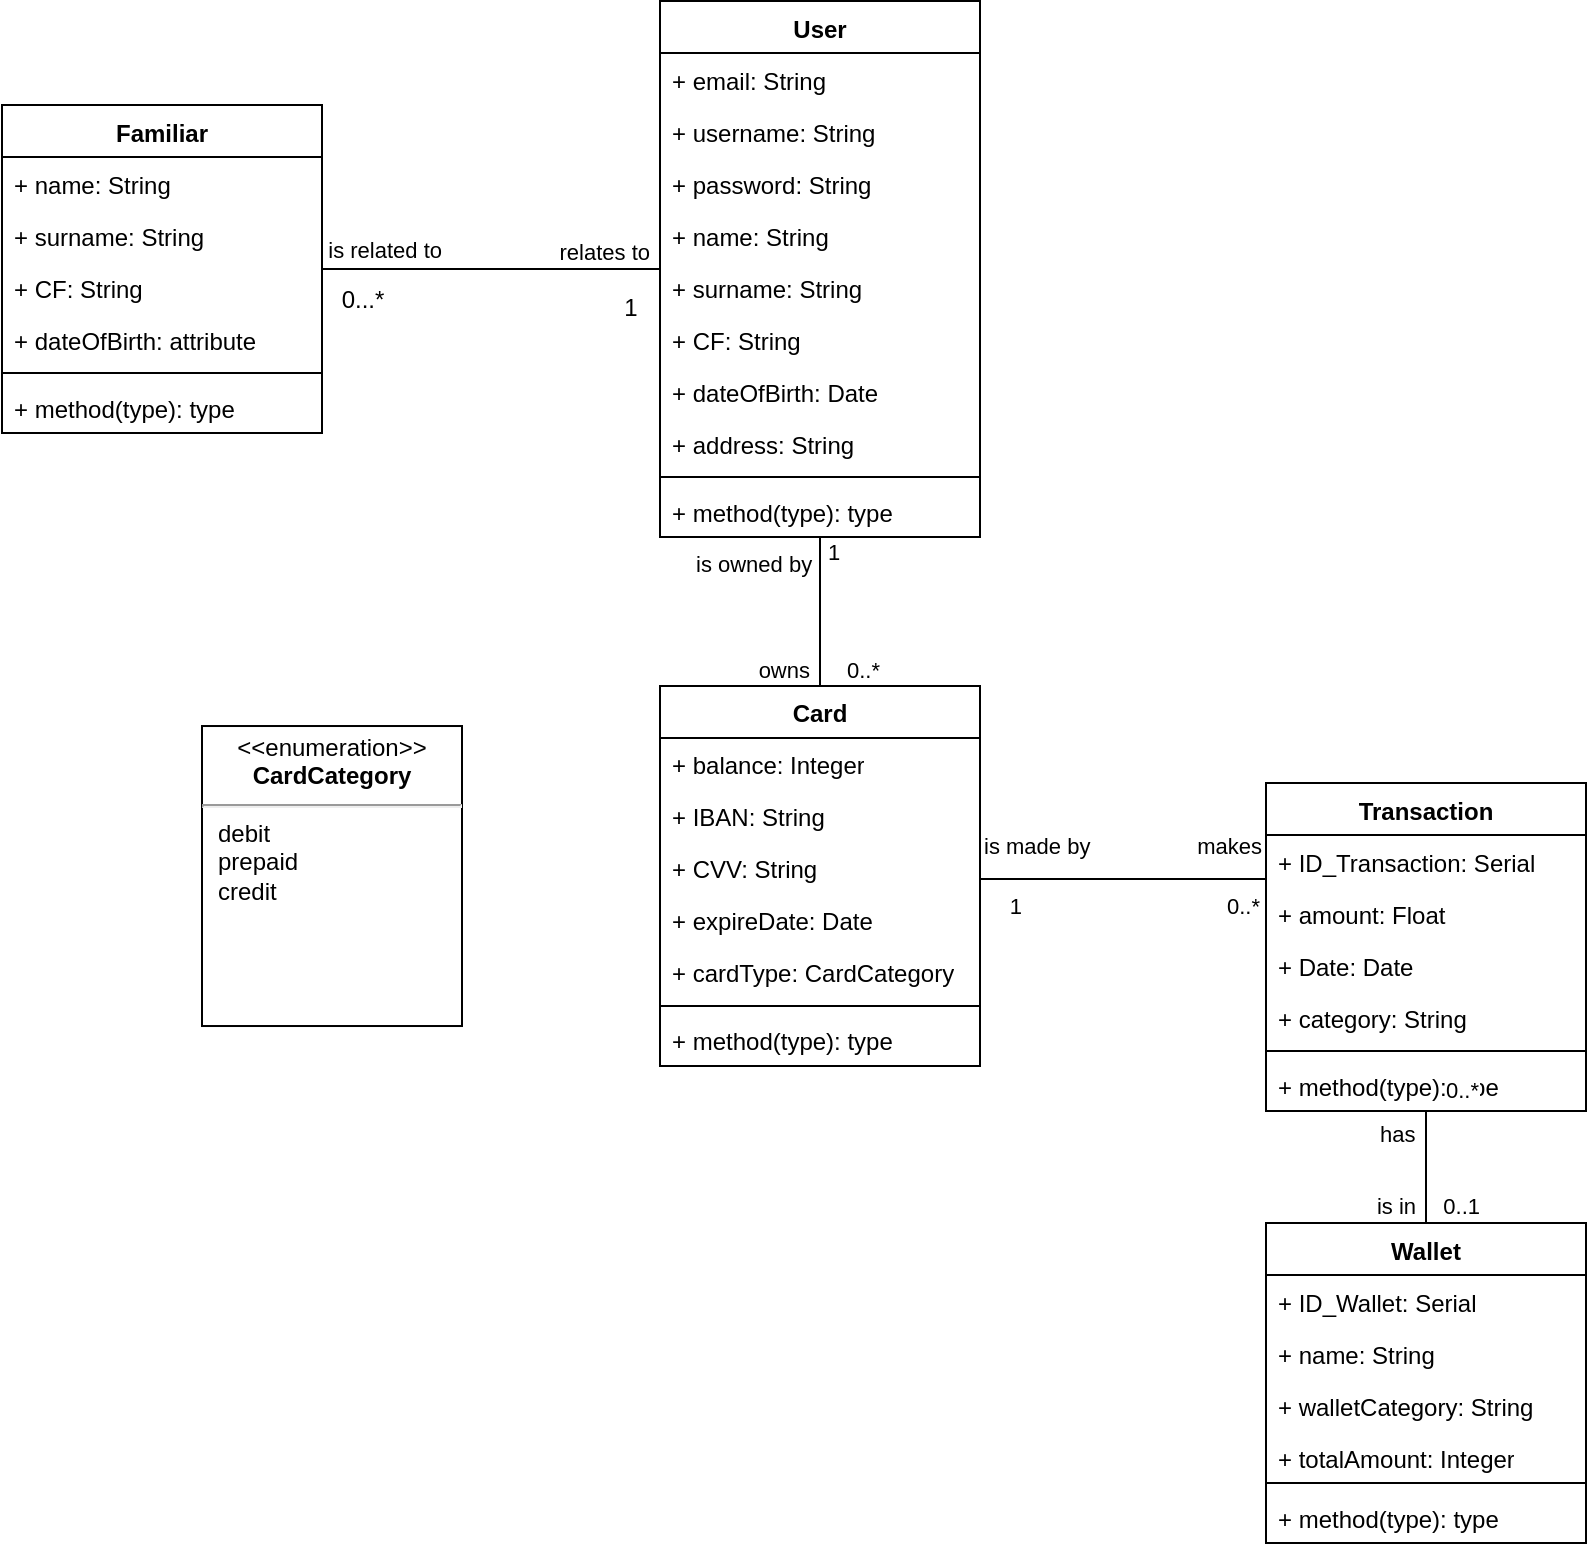 <mxfile version="21.7.5" type="device">
  <diagram name="Pagina-1" id="V5ksIkCfvQu8_VufCoOh">
    <mxGraphModel dx="1434" dy="776" grid="1" gridSize="10" guides="1" tooltips="1" connect="1" arrows="1" fold="1" page="1" pageScale="1" pageWidth="827" pageHeight="1169" math="0" shadow="0">
      <root>
        <mxCell id="0" />
        <mxCell id="1" parent="0" />
        <mxCell id="AAI7ieODE616iLDU9Tso-7" value="User" style="swimlane;fontStyle=1;align=center;verticalAlign=top;childLayout=stackLayout;horizontal=1;startSize=26;horizontalStack=0;resizeParent=1;resizeParentMax=0;resizeLast=0;collapsible=1;marginBottom=0;whiteSpace=wrap;html=1;" parent="1" vertex="1">
          <mxGeometry x="347" y="17.5" width="160" height="268" as="geometry" />
        </mxCell>
        <mxCell id="AAI7ieODE616iLDU9Tso-8" value="+ email: String" style="text;strokeColor=none;fillColor=none;align=left;verticalAlign=top;spacingLeft=4;spacingRight=4;overflow=hidden;rotatable=0;points=[[0,0.5],[1,0.5]];portConstraint=eastwest;whiteSpace=wrap;html=1;" parent="AAI7ieODE616iLDU9Tso-7" vertex="1">
          <mxGeometry y="26" width="160" height="26" as="geometry" />
        </mxCell>
        <mxCell id="AAI7ieODE616iLDU9Tso-9" value="+ username: String" style="text;strokeColor=none;fillColor=none;align=left;verticalAlign=top;spacingLeft=4;spacingRight=4;overflow=hidden;rotatable=0;points=[[0,0.5],[1,0.5]];portConstraint=eastwest;whiteSpace=wrap;html=1;" parent="AAI7ieODE616iLDU9Tso-7" vertex="1">
          <mxGeometry y="52" width="160" height="26" as="geometry" />
        </mxCell>
        <mxCell id="6165F84c6iQaIdrEvMM1-33" value="+ password: String" style="text;strokeColor=none;fillColor=none;align=left;verticalAlign=top;spacingLeft=4;spacingRight=4;overflow=hidden;rotatable=0;points=[[0,0.5],[1,0.5]];portConstraint=eastwest;whiteSpace=wrap;html=1;" parent="AAI7ieODE616iLDU9Tso-7" vertex="1">
          <mxGeometry y="78" width="160" height="26" as="geometry" />
        </mxCell>
        <mxCell id="AAI7ieODE616iLDU9Tso-10" value="+ name: String" style="text;strokeColor=none;fillColor=none;align=left;verticalAlign=top;spacingLeft=4;spacingRight=4;overflow=hidden;rotatable=0;points=[[0,0.5],[1,0.5]];portConstraint=eastwest;whiteSpace=wrap;html=1;" parent="AAI7ieODE616iLDU9Tso-7" vertex="1">
          <mxGeometry y="104" width="160" height="26" as="geometry" />
        </mxCell>
        <mxCell id="6165F84c6iQaIdrEvMM1-35" value="+ surname: String" style="text;strokeColor=none;fillColor=none;align=left;verticalAlign=top;spacingLeft=4;spacingRight=4;overflow=hidden;rotatable=0;points=[[0,0.5],[1,0.5]];portConstraint=eastwest;whiteSpace=wrap;html=1;" parent="AAI7ieODE616iLDU9Tso-7" vertex="1">
          <mxGeometry y="130" width="160" height="26" as="geometry" />
        </mxCell>
        <mxCell id="6165F84c6iQaIdrEvMM1-34" value="+ CF: String" style="text;strokeColor=none;fillColor=none;align=left;verticalAlign=top;spacingLeft=4;spacingRight=4;overflow=hidden;rotatable=0;points=[[0,0.5],[1,0.5]];portConstraint=eastwest;whiteSpace=wrap;html=1;" parent="AAI7ieODE616iLDU9Tso-7" vertex="1">
          <mxGeometry y="156" width="160" height="26" as="geometry" />
        </mxCell>
        <mxCell id="6165F84c6iQaIdrEvMM1-36" value="+ dateOfBirth: Date" style="text;strokeColor=none;fillColor=none;align=left;verticalAlign=top;spacingLeft=4;spacingRight=4;overflow=hidden;rotatable=0;points=[[0,0.5],[1,0.5]];portConstraint=eastwest;whiteSpace=wrap;html=1;" parent="AAI7ieODE616iLDU9Tso-7" vertex="1">
          <mxGeometry y="182" width="160" height="26" as="geometry" />
        </mxCell>
        <mxCell id="8VPhBkoybrt3t88Yf6Nc-1" value="+ address: String" style="text;strokeColor=none;fillColor=none;align=left;verticalAlign=top;spacingLeft=4;spacingRight=4;overflow=hidden;rotatable=0;points=[[0,0.5],[1,0.5]];portConstraint=eastwest;whiteSpace=wrap;html=1;" parent="AAI7ieODE616iLDU9Tso-7" vertex="1">
          <mxGeometry y="208" width="160" height="26" as="geometry" />
        </mxCell>
        <mxCell id="AAI7ieODE616iLDU9Tso-11" value="" style="line;strokeWidth=1;fillColor=none;align=left;verticalAlign=middle;spacingTop=-1;spacingLeft=3;spacingRight=3;rotatable=0;labelPosition=right;points=[];portConstraint=eastwest;strokeColor=inherit;" parent="AAI7ieODE616iLDU9Tso-7" vertex="1">
          <mxGeometry y="234" width="160" height="8" as="geometry" />
        </mxCell>
        <mxCell id="AAI7ieODE616iLDU9Tso-12" value="+ method(type): type" style="text;strokeColor=none;fillColor=none;align=left;verticalAlign=top;spacingLeft=4;spacingRight=4;overflow=hidden;rotatable=0;points=[[0,0.5],[1,0.5]];portConstraint=eastwest;whiteSpace=wrap;html=1;" parent="AAI7ieODE616iLDU9Tso-7" vertex="1">
          <mxGeometry y="242" width="160" height="26" as="geometry" />
        </mxCell>
        <mxCell id="AAI7ieODE616iLDU9Tso-13" value="Card" style="swimlane;fontStyle=1;align=center;verticalAlign=top;childLayout=stackLayout;horizontal=1;startSize=26;horizontalStack=0;resizeParent=1;resizeParentMax=0;resizeLast=0;collapsible=1;marginBottom=0;whiteSpace=wrap;html=1;" parent="1" vertex="1">
          <mxGeometry x="347" y="360.01" width="160" height="190" as="geometry">
            <mxRectangle x="334" y="480" width="70" height="30" as="alternateBounds" />
          </mxGeometry>
        </mxCell>
        <mxCell id="EGEKE53pseGuUhWctbH0-1" value="+ balance: Integer" style="text;strokeColor=none;fillColor=none;align=left;verticalAlign=top;spacingLeft=4;spacingRight=4;overflow=hidden;rotatable=0;points=[[0,0.5],[1,0.5]];portConstraint=eastwest;whiteSpace=wrap;html=1;" parent="AAI7ieODE616iLDU9Tso-13" vertex="1">
          <mxGeometry y="26" width="160" height="26" as="geometry" />
        </mxCell>
        <mxCell id="AAI7ieODE616iLDU9Tso-15" value="+ IBAN: String" style="text;strokeColor=none;fillColor=none;align=left;verticalAlign=top;spacingLeft=4;spacingRight=4;overflow=hidden;rotatable=0;points=[[0,0.5],[1,0.5]];portConstraint=eastwest;whiteSpace=wrap;html=1;" parent="AAI7ieODE616iLDU9Tso-13" vertex="1">
          <mxGeometry y="52" width="160" height="26" as="geometry" />
        </mxCell>
        <mxCell id="AAI7ieODE616iLDU9Tso-20" value="+ CVV: String" style="text;strokeColor=none;fillColor=none;align=left;verticalAlign=top;spacingLeft=4;spacingRight=4;overflow=hidden;rotatable=0;points=[[0,0.5],[1,0.5]];portConstraint=eastwest;whiteSpace=wrap;html=1;" parent="AAI7ieODE616iLDU9Tso-13" vertex="1">
          <mxGeometry y="78" width="160" height="26" as="geometry" />
        </mxCell>
        <mxCell id="AAI7ieODE616iLDU9Tso-21" value="+ expireDate: Date" style="text;strokeColor=none;fillColor=none;align=left;verticalAlign=top;spacingLeft=4;spacingRight=4;overflow=hidden;rotatable=0;points=[[0,0.5],[1,0.5]];portConstraint=eastwest;whiteSpace=wrap;html=1;" parent="AAI7ieODE616iLDU9Tso-13" vertex="1">
          <mxGeometry y="104" width="160" height="26" as="geometry" />
        </mxCell>
        <mxCell id="EGEKE53pseGuUhWctbH0-3" value="+ cardType: CardCategory" style="text;strokeColor=none;fillColor=none;align=left;verticalAlign=top;spacingLeft=4;spacingRight=4;overflow=hidden;rotatable=0;points=[[0,0.5],[1,0.5]];portConstraint=eastwest;whiteSpace=wrap;html=1;" parent="AAI7ieODE616iLDU9Tso-13" vertex="1">
          <mxGeometry y="130" width="160" height="26" as="geometry" />
        </mxCell>
        <mxCell id="AAI7ieODE616iLDU9Tso-17" value="" style="line;strokeWidth=1;fillColor=none;align=left;verticalAlign=middle;spacingTop=-1;spacingLeft=3;spacingRight=3;rotatable=0;labelPosition=right;points=[];portConstraint=eastwest;strokeColor=inherit;" parent="AAI7ieODE616iLDU9Tso-13" vertex="1">
          <mxGeometry y="156" width="160" height="8" as="geometry" />
        </mxCell>
        <mxCell id="AAI7ieODE616iLDU9Tso-18" value="+ method(type): type" style="text;strokeColor=none;fillColor=none;align=left;verticalAlign=top;spacingLeft=4;spacingRight=4;overflow=hidden;rotatable=0;points=[[0,0.5],[1,0.5]];portConstraint=eastwest;whiteSpace=wrap;html=1;" parent="AAI7ieODE616iLDU9Tso-13" vertex="1">
          <mxGeometry y="164" width="160" height="26" as="geometry" />
        </mxCell>
        <mxCell id="AAI7ieODE616iLDU9Tso-22" value="Wallet" style="swimlane;fontStyle=1;align=center;verticalAlign=top;childLayout=stackLayout;horizontal=1;startSize=26;horizontalStack=0;resizeParent=1;resizeParentMax=0;resizeLast=0;collapsible=1;marginBottom=0;whiteSpace=wrap;html=1;" parent="1" vertex="1">
          <mxGeometry x="650" y="628.5" width="160" height="160" as="geometry" />
        </mxCell>
        <mxCell id="AAI7ieODE616iLDU9Tso-23" value="+ ID_Wallet: Serial" style="text;strokeColor=none;fillColor=none;align=left;verticalAlign=top;spacingLeft=4;spacingRight=4;overflow=hidden;rotatable=0;points=[[0,0.5],[1,0.5]];portConstraint=eastwest;whiteSpace=wrap;html=1;" parent="AAI7ieODE616iLDU9Tso-22" vertex="1">
          <mxGeometry y="26" width="160" height="26" as="geometry" />
        </mxCell>
        <mxCell id="kBO4bU-OnewzTs1eCNF8-2" value="+ name: String" style="text;strokeColor=none;fillColor=none;align=left;verticalAlign=top;spacingLeft=4;spacingRight=4;overflow=hidden;rotatable=0;points=[[0,0.5],[1,0.5]];portConstraint=eastwest;whiteSpace=wrap;html=1;" vertex="1" parent="AAI7ieODE616iLDU9Tso-22">
          <mxGeometry y="52" width="160" height="26" as="geometry" />
        </mxCell>
        <mxCell id="AAI7ieODE616iLDU9Tso-24" value="+ walletCategory: String" style="text;strokeColor=none;fillColor=none;align=left;verticalAlign=top;spacingLeft=4;spacingRight=4;overflow=hidden;rotatable=0;points=[[0,0.5],[1,0.5]];portConstraint=eastwest;whiteSpace=wrap;html=1;" parent="AAI7ieODE616iLDU9Tso-22" vertex="1">
          <mxGeometry y="78" width="160" height="26" as="geometry" />
        </mxCell>
        <mxCell id="AAI7ieODE616iLDU9Tso-25" value="+ totalAmount: Integer" style="text;strokeColor=none;fillColor=none;align=left;verticalAlign=top;spacingLeft=4;spacingRight=4;overflow=hidden;rotatable=0;points=[[0,0.5],[1,0.5]];portConstraint=eastwest;whiteSpace=wrap;html=1;" parent="AAI7ieODE616iLDU9Tso-22" vertex="1">
          <mxGeometry y="104" width="160" height="22" as="geometry" />
        </mxCell>
        <mxCell id="AAI7ieODE616iLDU9Tso-28" value="" style="line;strokeWidth=1;fillColor=none;align=left;verticalAlign=middle;spacingTop=-1;spacingLeft=3;spacingRight=3;rotatable=0;labelPosition=right;points=[];portConstraint=eastwest;strokeColor=inherit;" parent="AAI7ieODE616iLDU9Tso-22" vertex="1">
          <mxGeometry y="126" width="160" height="8" as="geometry" />
        </mxCell>
        <mxCell id="AAI7ieODE616iLDU9Tso-29" value="+ method(type): type" style="text;strokeColor=none;fillColor=none;align=left;verticalAlign=top;spacingLeft=4;spacingRight=4;overflow=hidden;rotatable=0;points=[[0,0.5],[1,0.5]];portConstraint=eastwest;whiteSpace=wrap;html=1;" parent="AAI7ieODE616iLDU9Tso-22" vertex="1">
          <mxGeometry y="134" width="160" height="26" as="geometry" />
        </mxCell>
        <mxCell id="RBvPQlMyHcQg-AkLouZK-31" value="Transaction" style="swimlane;fontStyle=1;align=center;verticalAlign=top;childLayout=stackLayout;horizontal=1;startSize=26;horizontalStack=0;resizeParent=1;resizeParentMax=0;resizeLast=0;collapsible=1;marginBottom=0;whiteSpace=wrap;html=1;" parent="1" vertex="1">
          <mxGeometry x="650" y="408.5" width="160" height="164" as="geometry">
            <mxRectangle x="334" y="480" width="70" height="30" as="alternateBounds" />
          </mxGeometry>
        </mxCell>
        <mxCell id="RBvPQlMyHcQg-AkLouZK-32" value="+ ID_Transaction: Serial" style="text;strokeColor=none;fillColor=none;align=left;verticalAlign=top;spacingLeft=4;spacingRight=4;overflow=hidden;rotatable=0;points=[[0,0.5],[1,0.5]];portConstraint=eastwest;whiteSpace=wrap;html=1;" parent="RBvPQlMyHcQg-AkLouZK-31" vertex="1">
          <mxGeometry y="26" width="160" height="26" as="geometry" />
        </mxCell>
        <mxCell id="kBO4bU-OnewzTs1eCNF8-1" value="+ amount: Float" style="text;strokeColor=none;fillColor=none;align=left;verticalAlign=top;spacingLeft=4;spacingRight=4;overflow=hidden;rotatable=0;points=[[0,0.5],[1,0.5]];portConstraint=eastwest;whiteSpace=wrap;html=1;" vertex="1" parent="RBvPQlMyHcQg-AkLouZK-31">
          <mxGeometry y="52" width="160" height="26" as="geometry" />
        </mxCell>
        <mxCell id="RBvPQlMyHcQg-AkLouZK-33" value="+ Date: Date" style="text;strokeColor=none;fillColor=none;align=left;verticalAlign=top;spacingLeft=4;spacingRight=4;overflow=hidden;rotatable=0;points=[[0,0.5],[1,0.5]];portConstraint=eastwest;whiteSpace=wrap;html=1;" parent="RBvPQlMyHcQg-AkLouZK-31" vertex="1">
          <mxGeometry y="78" width="160" height="26" as="geometry" />
        </mxCell>
        <mxCell id="0wrzQk6284Li0RvRmJyz-1" value="+ category: String" style="text;strokeColor=none;fillColor=none;align=left;verticalAlign=top;spacingLeft=4;spacingRight=4;overflow=hidden;rotatable=0;points=[[0,0.5],[1,0.5]];portConstraint=eastwest;whiteSpace=wrap;html=1;" parent="RBvPQlMyHcQg-AkLouZK-31" vertex="1">
          <mxGeometry y="104" width="160" height="26" as="geometry" />
        </mxCell>
        <mxCell id="RBvPQlMyHcQg-AkLouZK-37" value="" style="line;strokeWidth=1;fillColor=none;align=left;verticalAlign=middle;spacingTop=-1;spacingLeft=3;spacingRight=3;rotatable=0;labelPosition=right;points=[];portConstraint=eastwest;strokeColor=inherit;" parent="RBvPQlMyHcQg-AkLouZK-31" vertex="1">
          <mxGeometry y="130" width="160" height="8" as="geometry" />
        </mxCell>
        <mxCell id="RBvPQlMyHcQg-AkLouZK-38" value="+ method(type): type" style="text;strokeColor=none;fillColor=none;align=left;verticalAlign=top;spacingLeft=4;spacingRight=4;overflow=hidden;rotatable=0;points=[[0,0.5],[1,0.5]];portConstraint=eastwest;whiteSpace=wrap;html=1;" parent="RBvPQlMyHcQg-AkLouZK-31" vertex="1">
          <mxGeometry y="138" width="160" height="26" as="geometry" />
        </mxCell>
        <mxCell id="b4oZFLutdMUwWJEWLN6i-5" value="" style="endArrow=none;html=1;edgeStyle=orthogonalEdgeStyle;rounded=0;" parent="1" source="AAI7ieODE616iLDU9Tso-13" target="RBvPQlMyHcQg-AkLouZK-31" edge="1">
          <mxGeometry relative="1" as="geometry">
            <mxPoint x="521" y="610.5" as="sourcePoint" />
            <mxPoint x="578" y="398.5" as="targetPoint" />
            <Array as="points">
              <mxPoint x="548" y="456.5" />
              <mxPoint x="548" y="456.5" />
            </Array>
          </mxGeometry>
        </mxCell>
        <mxCell id="b4oZFLutdMUwWJEWLN6i-6" value="is made by" style="edgeLabel;resizable=0;html=1;align=left;verticalAlign=bottom;" parent="b4oZFLutdMUwWJEWLN6i-5" connectable="0" vertex="1">
          <mxGeometry x="-1" relative="1" as="geometry">
            <mxPoint y="-8" as="offset" />
          </mxGeometry>
        </mxCell>
        <mxCell id="b4oZFLutdMUwWJEWLN6i-7" value="makes" style="edgeLabel;resizable=0;html=1;align=right;verticalAlign=bottom;" parent="b4oZFLutdMUwWJEWLN6i-5" connectable="0" vertex="1">
          <mxGeometry x="1" relative="1" as="geometry">
            <mxPoint x="-2" y="-8" as="offset" />
          </mxGeometry>
        </mxCell>
        <mxCell id="b4oZFLutdMUwWJEWLN6i-8" value="" style="endArrow=none;html=1;edgeStyle=orthogonalEdgeStyle;rounded=0;" parent="1" source="RBvPQlMyHcQg-AkLouZK-31" target="AAI7ieODE616iLDU9Tso-22" edge="1">
          <mxGeometry relative="1" as="geometry">
            <mxPoint x="548" y="568.5" as="sourcePoint" />
            <mxPoint x="679" y="568.5" as="targetPoint" />
          </mxGeometry>
        </mxCell>
        <mxCell id="b4oZFLutdMUwWJEWLN6i-9" value="has" style="edgeLabel;resizable=0;html=1;align=left;verticalAlign=bottom;" parent="b4oZFLutdMUwWJEWLN6i-8" connectable="0" vertex="1">
          <mxGeometry x="-1" relative="1" as="geometry">
            <mxPoint x="-25" y="20" as="offset" />
          </mxGeometry>
        </mxCell>
        <mxCell id="b4oZFLutdMUwWJEWLN6i-10" value="is in" style="edgeLabel;resizable=0;html=1;align=right;verticalAlign=bottom;" parent="b4oZFLutdMUwWJEWLN6i-8" connectable="0" vertex="1">
          <mxGeometry x="1" relative="1" as="geometry">
            <mxPoint x="-5" as="offset" />
          </mxGeometry>
        </mxCell>
        <mxCell id="b4oZFLutdMUwWJEWLN6i-11" value="" style="endArrow=none;html=1;edgeStyle=orthogonalEdgeStyle;rounded=0;" parent="1" source="AAI7ieODE616iLDU9Tso-7" target="AAI7ieODE616iLDU9Tso-13" edge="1">
          <mxGeometry relative="1" as="geometry">
            <mxPoint x="126" y="580" as="sourcePoint" />
            <mxPoint x="257" y="580" as="targetPoint" />
          </mxGeometry>
        </mxCell>
        <mxCell id="b4oZFLutdMUwWJEWLN6i-12" value="is owned by" style="edgeLabel;resizable=0;html=1;align=left;verticalAlign=bottom;" parent="b4oZFLutdMUwWJEWLN6i-11" connectable="0" vertex="1">
          <mxGeometry x="-1" relative="1" as="geometry">
            <mxPoint x="-64" y="22" as="offset" />
          </mxGeometry>
        </mxCell>
        <mxCell id="b4oZFLutdMUwWJEWLN6i-13" value="owns" style="edgeLabel;resizable=0;html=1;align=right;verticalAlign=bottom;" parent="b4oZFLutdMUwWJEWLN6i-11" connectable="0" vertex="1">
          <mxGeometry x="1" relative="1" as="geometry">
            <mxPoint x="-5" as="offset" />
          </mxGeometry>
        </mxCell>
        <mxCell id="b4oZFLutdMUwWJEWLN6i-20" value="0..*" style="edgeLabel;resizable=0;html=1;align=right;verticalAlign=bottom;" parent="1" connectable="0" vertex="1">
          <mxGeometry x="457.0" y="360.005" as="geometry" />
        </mxCell>
        <mxCell id="b4oZFLutdMUwWJEWLN6i-21" value="1" style="edgeLabel;resizable=0;html=1;align=left;verticalAlign=bottom;" parent="1" connectable="0" vertex="1">
          <mxGeometry x="429" y="301.5" as="geometry" />
        </mxCell>
        <mxCell id="b4oZFLutdMUwWJEWLN6i-23" value="0..*" style="edgeLabel;resizable=0;html=1;align=right;verticalAlign=bottom;" parent="1" connectable="0" vertex="1">
          <mxGeometry x="647.0" y="478.5" as="geometry" />
        </mxCell>
        <mxCell id="b4oZFLutdMUwWJEWLN6i-24" value="1" style="edgeLabel;resizable=0;html=1;align=right;verticalAlign=bottom;" parent="1" connectable="0" vertex="1">
          <mxGeometry x="528.0" y="478.5" as="geometry" />
        </mxCell>
        <mxCell id="b4oZFLutdMUwWJEWLN6i-25" value="0..1" style="edgeLabel;resizable=0;html=1;align=right;verticalAlign=bottom;" parent="1" connectable="0" vertex="1">
          <mxGeometry x="757" y="628.5" as="geometry" />
        </mxCell>
        <mxCell id="b4oZFLutdMUwWJEWLN6i-26" value="0..*" style="edgeLabel;resizable=0;html=1;align=left;verticalAlign=bottom;" parent="1" connectable="0" vertex="1">
          <mxGeometry x="738" y="570.0" as="geometry" />
        </mxCell>
        <mxCell id="Z3_dEr4hn-IsiaTJfytB-1" value="Familiar" style="swimlane;fontStyle=1;align=center;verticalAlign=top;childLayout=stackLayout;horizontal=1;startSize=26;horizontalStack=0;resizeParent=1;resizeParentMax=0;resizeLast=0;collapsible=1;marginBottom=0;whiteSpace=wrap;html=1;" parent="1" vertex="1">
          <mxGeometry x="18" y="69.5" width="160" height="164" as="geometry" />
        </mxCell>
        <mxCell id="6165F84c6iQaIdrEvMM1-29" value="+ name: String" style="text;strokeColor=none;fillColor=none;align=left;verticalAlign=top;spacingLeft=4;spacingRight=4;overflow=hidden;rotatable=0;points=[[0,0.5],[1,0.5]];portConstraint=eastwest;whiteSpace=wrap;html=1;" parent="Z3_dEr4hn-IsiaTJfytB-1" vertex="1">
          <mxGeometry y="26" width="160" height="26" as="geometry" />
        </mxCell>
        <mxCell id="6165F84c6iQaIdrEvMM1-30" value="+ surname: String" style="text;strokeColor=none;fillColor=none;align=left;verticalAlign=top;spacingLeft=4;spacingRight=4;overflow=hidden;rotatable=0;points=[[0,0.5],[1,0.5]];portConstraint=eastwest;whiteSpace=wrap;html=1;" parent="Z3_dEr4hn-IsiaTJfytB-1" vertex="1">
          <mxGeometry y="52" width="160" height="26" as="geometry" />
        </mxCell>
        <mxCell id="6165F84c6iQaIdrEvMM1-31" value="+ CF: String" style="text;strokeColor=none;fillColor=none;align=left;verticalAlign=top;spacingLeft=4;spacingRight=4;overflow=hidden;rotatable=0;points=[[0,0.5],[1,0.5]];portConstraint=eastwest;whiteSpace=wrap;html=1;" parent="Z3_dEr4hn-IsiaTJfytB-1" vertex="1">
          <mxGeometry y="78" width="160" height="26" as="geometry" />
        </mxCell>
        <mxCell id="6165F84c6iQaIdrEvMM1-32" value="+ dateOfBirth: attribute" style="text;strokeColor=none;fillColor=none;align=left;verticalAlign=top;spacingLeft=4;spacingRight=4;overflow=hidden;rotatable=0;points=[[0,0.5],[1,0.5]];portConstraint=eastwest;whiteSpace=wrap;html=1;" parent="Z3_dEr4hn-IsiaTJfytB-1" vertex="1">
          <mxGeometry y="104" width="160" height="26" as="geometry" />
        </mxCell>
        <mxCell id="Z3_dEr4hn-IsiaTJfytB-6" value="" style="line;strokeWidth=1;fillColor=none;align=left;verticalAlign=middle;spacingTop=-1;spacingLeft=3;spacingRight=3;rotatable=0;labelPosition=right;points=[];portConstraint=eastwest;strokeColor=inherit;" parent="Z3_dEr4hn-IsiaTJfytB-1" vertex="1">
          <mxGeometry y="130" width="160" height="8" as="geometry" />
        </mxCell>
        <mxCell id="Z3_dEr4hn-IsiaTJfytB-7" value="+ method(type): type" style="text;strokeColor=none;fillColor=none;align=left;verticalAlign=top;spacingLeft=4;spacingRight=4;overflow=hidden;rotatable=0;points=[[0,0.5],[1,0.5]];portConstraint=eastwest;whiteSpace=wrap;html=1;" parent="Z3_dEr4hn-IsiaTJfytB-1" vertex="1">
          <mxGeometry y="138" width="160" height="26" as="geometry" />
        </mxCell>
        <mxCell id="Z3_dEr4hn-IsiaTJfytB-9" value="" style="endArrow=none;html=1;edgeStyle=orthogonalEdgeStyle;rounded=0;" parent="1" source="Z3_dEr4hn-IsiaTJfytB-1" target="AAI7ieODE616iLDU9Tso-7" edge="1">
          <mxGeometry relative="1" as="geometry">
            <mxPoint x="30" y="232" as="sourcePoint" />
            <mxPoint x="190" y="232" as="targetPoint" />
          </mxGeometry>
        </mxCell>
        <mxCell id="Z3_dEr4hn-IsiaTJfytB-11" value="is related to" style="edgeLabel;resizable=0;html=1;align=right;verticalAlign=bottom;" parent="Z3_dEr4hn-IsiaTJfytB-9" connectable="0" vertex="1">
          <mxGeometry x="1" relative="1" as="geometry">
            <mxPoint x="-109" y="-1" as="offset" />
          </mxGeometry>
        </mxCell>
        <mxCell id="Z3_dEr4hn-IsiaTJfytB-14" value="1" style="text;html=1;align=center;verticalAlign=middle;resizable=0;points=[];autosize=1;strokeColor=none;fillColor=none;" parent="1" vertex="1">
          <mxGeometry x="317" y="155.5" width="30" height="30" as="geometry" />
        </mxCell>
        <mxCell id="Z3_dEr4hn-IsiaTJfytB-15" value="0...*" style="text;html=1;align=center;verticalAlign=middle;resizable=0;points=[];autosize=1;strokeColor=none;fillColor=none;" parent="1" vertex="1">
          <mxGeometry x="178" y="152" width="40" height="30" as="geometry" />
        </mxCell>
        <mxCell id="WS0VvQp2hsCj0nUw82-H-1" value="relates to" style="edgeLabel;resizable=0;html=1;align=right;verticalAlign=bottom;" parent="1" connectable="0" vertex="1">
          <mxGeometry x="342" y="151.5" as="geometry" />
        </mxCell>
        <mxCell id="EGEKE53pseGuUhWctbH0-4" value="&lt;p style=&quot;margin:0px;margin-top:4px;text-align:center;&quot;&gt;&amp;lt;&amp;lt;enumeration&amp;gt;&amp;gt;&lt;br&gt;&lt;b&gt;CardCategory&lt;/b&gt;&lt;/p&gt;&lt;hr&gt;&lt;p style=&quot;margin:0px;margin-left:8px;text-align:left;&quot;&gt;debit&lt;/p&gt;&lt;p style=&quot;margin:0px;margin-left:8px;text-align:left;&quot;&gt;prepaid&lt;/p&gt;&lt;p style=&quot;margin:0px;margin-left:8px;text-align:left;&quot;&gt;credit&lt;/p&gt;&lt;p style=&quot;margin:0px;margin-left:8px;text-align:left;&quot;&gt;&lt;br&gt;&lt;/p&gt;" style="shape=rect;html=1;overflow=fill;whiteSpace=wrap;" parent="1" vertex="1">
          <mxGeometry x="118" y="380.01" width="130" height="150" as="geometry" />
        </mxCell>
      </root>
    </mxGraphModel>
  </diagram>
</mxfile>
